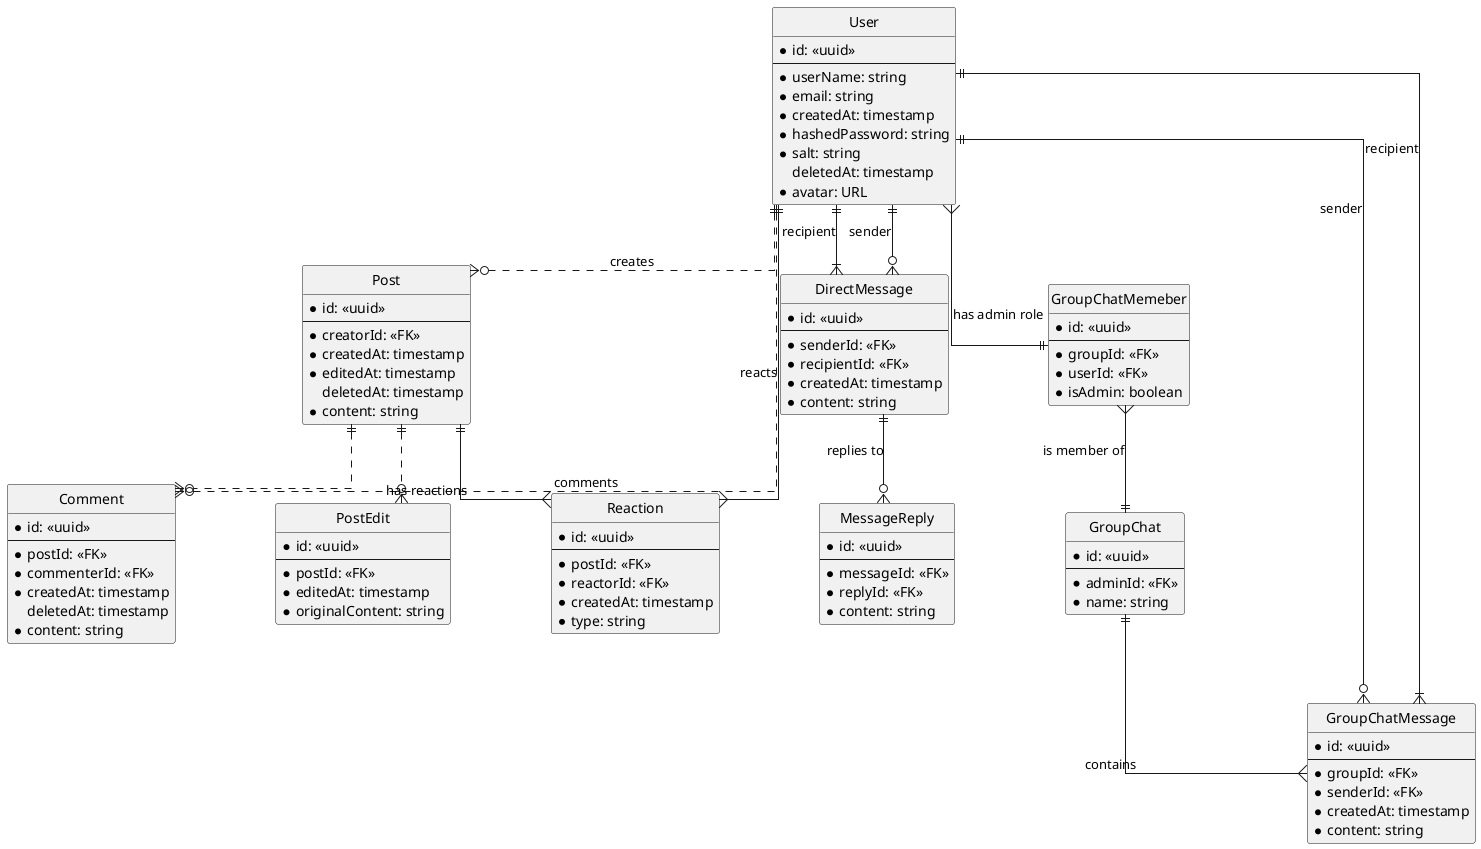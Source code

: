 @startuml social_network_extended

hide circle
skinparam Linetype ortho
skinparam Ranksep 60
skinparam Nodesep 100

entity User {
    * id: <<uuid>>
    ---
    * userName: string
    * email: string
    * createdAt: timestamp
    ' never store passwords as plaintext!
    * hashedPassword: string
    * salt: string
    deletedAt: timestamp
    * avatar: URL
}

entity Post {
    * id: <<uuid>>
    ---
    * creatorId: <<FK>>
    * createdAt: timestamp
    * editedAt: timestamp
    deletedAt: timestamp
    * content: string
}

entity Comment {
    * id: <<uuid>>
    ---
    * postId: <<FK>>
    * commenterId: <<FK>>
    * createdAt: timestamp
    deletedAt: timestamp
    * content: string
}

entity PostEdit {
    * id: <<uuid>>
    ---
    * postId: <<FK>>
    * editedAt: timestamp
    * originalContent: string
}

User ||..o{ Post: creates
User ||..o{ Comment: comments
Post ||..o{ Comment
Post ||..o{ PostEdit

' --- TODO: YOUR ERD EXTENSION

entity Reaction {
    * id: <<uuid>>
    ---
    * postId: <<FK>>
    * reactorId: <<FK>>
    * createdAt: timestamp
    * type: string
}

entity DirectMessage {
    * id: <<uuid>>
    ---
    * senderId: <<FK>>
    * recipientId: <<FK>>
    * createdAt: timestamp
    * content: string
}

entity MessageReply {
    * id: <<uuid>>
    ---
    * messageId: <<FK>>
    * replyId: <<FK>>
    * content: string
}

entity GroupChat {
    * id: <<uuid>>
    ---
    * adminId: <<FK>>
    * name: string
}

entity GroupChatMemeber {
    * id: <<uuid>>
    ---
    * groupId: <<FK>>
    * userId: <<FK>>
    * isAdmin: boolean
}

entity GroupChatMessage {
    * id: <<uuid>>
    ---
    * groupId: <<FK>>
    * senderId: <<FK>>
    * createdAt: timestamp
    * content: string
}

User ||--{ Reaction : reacts
Post ||--{ Reaction : has reactions
User ||--|{ DirectMessage : recipient
User ||--o{ DirectMessage : sender
DirectMessage ||--o{ MessageReply : replies to
User }--|| GroupChatMemeber : has admin role
GroupChatMemeber }--|| GroupChat : is member of
User ||--|{ GroupChatMessage : recipient
User ||--o{ GroupChatMessage : sender
GroupChat ||--{ GroupChatMessage : contains

@enduml